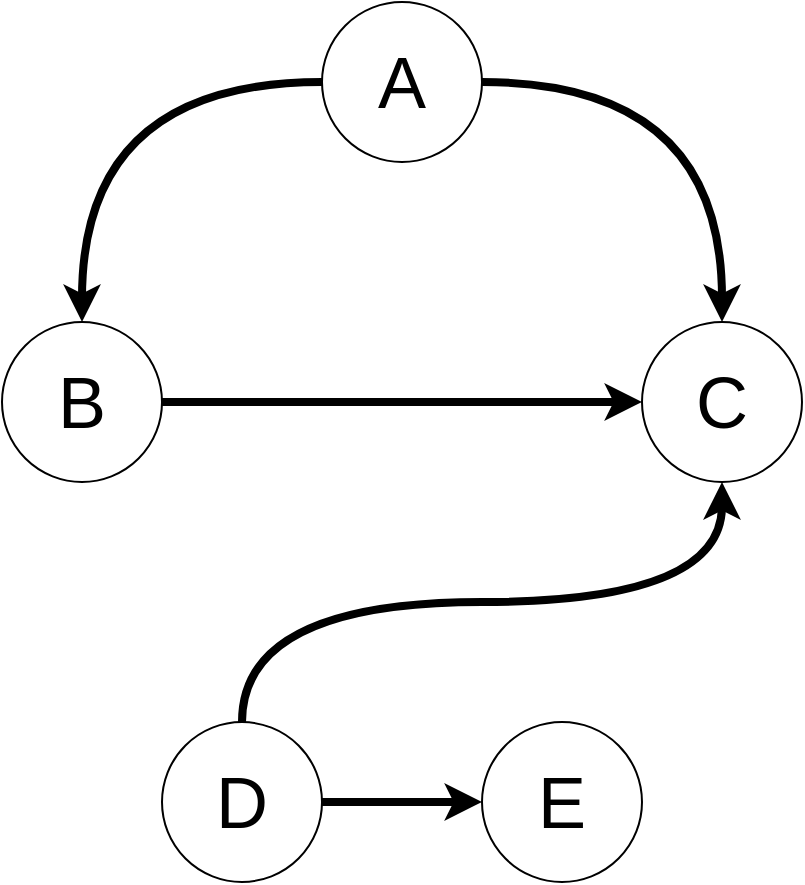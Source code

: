 <mxfile version="22.1.4" type="github">
  <diagram name="Page-1" id="4oBJb_ONjKUgZG0ZzEjh">
    <mxGraphModel dx="1426" dy="789" grid="1" gridSize="10" guides="1" tooltips="1" connect="1" arrows="1" fold="1" page="1" pageScale="1" pageWidth="850" pageHeight="1100" math="0" shadow="0">
      <root>
        <mxCell id="0" />
        <mxCell id="1" parent="0" />
        <mxCell id="w85llsiYgXnkQZVkUz1n-1" value="&lt;font style=&quot;font-size: 36px;&quot;&gt;E&lt;/font&gt;" style="ellipse;whiteSpace=wrap;html=1;aspect=fixed;" vertex="1" parent="1">
          <mxGeometry x="440" y="480" width="80" height="80" as="geometry" />
        </mxCell>
        <mxCell id="w85llsiYgXnkQZVkUz1n-9" style="edgeStyle=orthogonalEdgeStyle;rounded=0;orthogonalLoop=1;jettySize=auto;html=1;exitX=1;exitY=0.5;exitDx=0;exitDy=0;entryX=0;entryY=0.5;entryDx=0;entryDy=0;curved=1;strokeWidth=4;" edge="1" parent="1" source="w85llsiYgXnkQZVkUz1n-2" target="w85llsiYgXnkQZVkUz1n-1">
          <mxGeometry relative="1" as="geometry" />
        </mxCell>
        <mxCell id="w85llsiYgXnkQZVkUz1n-10" style="edgeStyle=orthogonalEdgeStyle;rounded=0;orthogonalLoop=1;jettySize=auto;html=1;exitX=0.5;exitY=0;exitDx=0;exitDy=0;entryX=0.5;entryY=1;entryDx=0;entryDy=0;curved=1;strokeWidth=4;" edge="1" parent="1" source="w85llsiYgXnkQZVkUz1n-2" target="w85llsiYgXnkQZVkUz1n-3">
          <mxGeometry relative="1" as="geometry" />
        </mxCell>
        <mxCell id="w85llsiYgXnkQZVkUz1n-2" value="&lt;font style=&quot;font-size: 36px;&quot;&gt;D&lt;/font&gt;" style="ellipse;whiteSpace=wrap;html=1;aspect=fixed;" vertex="1" parent="1">
          <mxGeometry x="280" y="480" width="80" height="80" as="geometry" />
        </mxCell>
        <mxCell id="w85llsiYgXnkQZVkUz1n-3" value="&lt;font style=&quot;font-size: 36px;&quot;&gt;C&lt;/font&gt;" style="ellipse;whiteSpace=wrap;html=1;aspect=fixed;" vertex="1" parent="1">
          <mxGeometry x="520" y="280" width="80" height="80" as="geometry" />
        </mxCell>
        <mxCell id="w85llsiYgXnkQZVkUz1n-8" style="edgeStyle=orthogonalEdgeStyle;rounded=0;orthogonalLoop=1;jettySize=auto;html=1;exitX=1;exitY=0.5;exitDx=0;exitDy=0;entryX=0;entryY=0.5;entryDx=0;entryDy=0;curved=1;strokeWidth=4;" edge="1" parent="1" source="w85llsiYgXnkQZVkUz1n-4" target="w85llsiYgXnkQZVkUz1n-3">
          <mxGeometry relative="1" as="geometry" />
        </mxCell>
        <mxCell id="w85llsiYgXnkQZVkUz1n-4" value="&lt;font style=&quot;font-size: 36px;&quot;&gt;B&lt;/font&gt;" style="ellipse;whiteSpace=wrap;html=1;aspect=fixed;" vertex="1" parent="1">
          <mxGeometry x="200" y="280" width="80" height="80" as="geometry" />
        </mxCell>
        <mxCell id="w85llsiYgXnkQZVkUz1n-6" style="edgeStyle=orthogonalEdgeStyle;rounded=0;orthogonalLoop=1;jettySize=auto;html=1;exitX=0;exitY=0.5;exitDx=0;exitDy=0;entryX=0.5;entryY=0;entryDx=0;entryDy=0;curved=1;strokeWidth=4;" edge="1" parent="1" source="w85llsiYgXnkQZVkUz1n-5" target="w85llsiYgXnkQZVkUz1n-4">
          <mxGeometry relative="1" as="geometry" />
        </mxCell>
        <mxCell id="w85llsiYgXnkQZVkUz1n-7" style="edgeStyle=orthogonalEdgeStyle;rounded=0;orthogonalLoop=1;jettySize=auto;html=1;exitX=1;exitY=0.5;exitDx=0;exitDy=0;curved=1;strokeWidth=4;" edge="1" parent="1" source="w85llsiYgXnkQZVkUz1n-5" target="w85llsiYgXnkQZVkUz1n-3">
          <mxGeometry relative="1" as="geometry" />
        </mxCell>
        <mxCell id="w85llsiYgXnkQZVkUz1n-5" value="&lt;font style=&quot;font-size: 36px;&quot;&gt;A&lt;/font&gt;" style="ellipse;whiteSpace=wrap;html=1;aspect=fixed;" vertex="1" parent="1">
          <mxGeometry x="360" y="120" width="80" height="80" as="geometry" />
        </mxCell>
      </root>
    </mxGraphModel>
  </diagram>
</mxfile>
